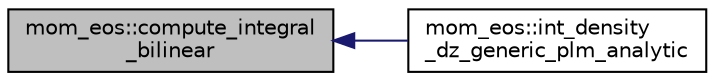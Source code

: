 digraph "mom_eos::compute_integral_bilinear"
{
 // INTERACTIVE_SVG=YES
  edge [fontname="Helvetica",fontsize="10",labelfontname="Helvetica",labelfontsize="10"];
  node [fontname="Helvetica",fontsize="10",shape=record];
  rankdir="LR";
  Node84 [label="mom_eos::compute_integral\l_bilinear",height=0.2,width=0.4,color="black", fillcolor="grey75", style="filled", fontcolor="black"];
  Node84 -> Node85 [dir="back",color="midnightblue",fontsize="10",style="solid",fontname="Helvetica"];
  Node85 [label="mom_eos::int_density\l_dz_generic_plm_analytic",height=0.2,width=0.4,color="black", fillcolor="white", style="filled",URL="$namespacemom__eos.html#aa2cc9a8923cc32bc150579b09cc16753"];
}
